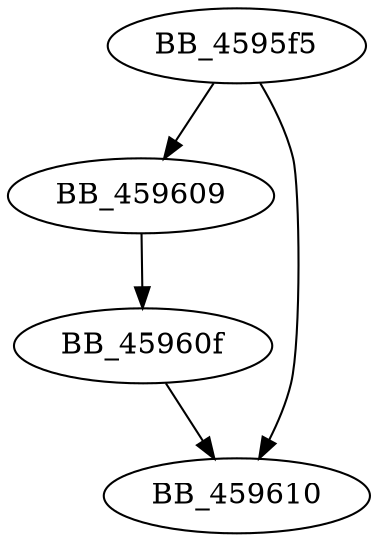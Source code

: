 DiGraph sub_4595F5{
BB_4595f5->BB_459609
BB_4595f5->BB_459610
BB_459609->BB_45960f
BB_45960f->BB_459610
}
